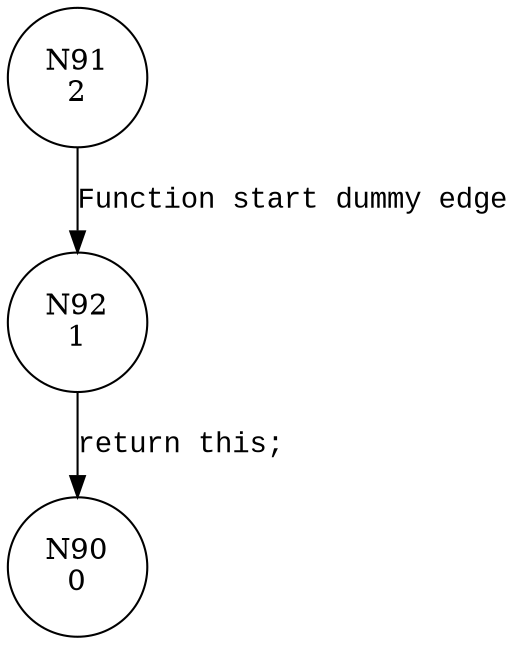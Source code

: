 digraph BellmanFord_BellmanFord {
91 [shape="circle" label="N91\n2"]
92 [shape="circle" label="N92\n1"]
90 [shape="circle" label="N90\n0"]
91 -> 92 [label="Function start dummy edge" fontname="Courier New"]
92 -> 90 [label="return this;" fontname="Courier New"]
}